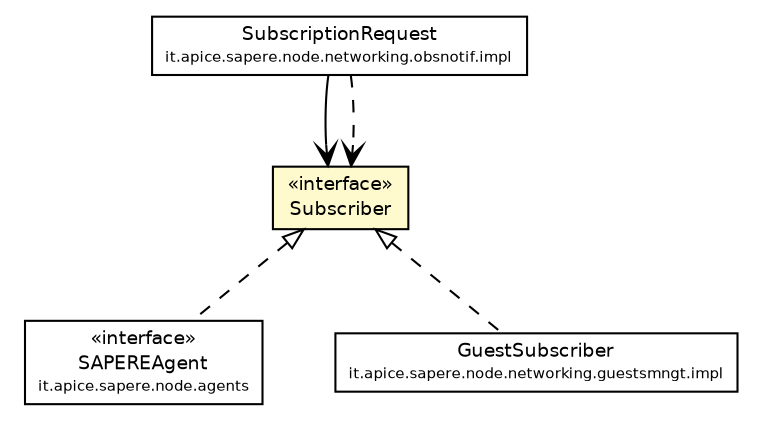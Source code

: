 #!/usr/local/bin/dot
#
# Class diagram 
# Generated by UmlGraph version 4.4 (http://www.spinellis.gr/sw/umlgraph)
#

digraph G {
	edge [fontname="Helvetica",fontsize=10,labelfontname="Helvetica",labelfontsize=10];
	node [fontname="Helvetica",fontsize=10,shape=plaintext];
	// it.apice.sapere.node.agents.SAPEREAgent
	c2711 [label=<<table border="0" cellborder="1" cellspacing="0" cellpadding="2" port="p" href="../../agents/SAPEREAgent.html">
		<tr><td><table border="0" cellspacing="0" cellpadding="1">
			<tr><td> &laquo;interface&raquo; </td></tr>
			<tr><td> SAPEREAgent </td></tr>
			<tr><td><font point-size="7.0"> it.apice.sapere.node.agents </font></td></tr>
		</table></td></tr>
		</table>>, fontname="Helvetica", fontcolor="black", fontsize=9.0];
	// it.apice.sapere.node.networking.guestsmngt.impl.GuestSubscriber
	c2730 [label=<<table border="0" cellborder="1" cellspacing="0" cellpadding="2" port="p" href="../guestsmngt/impl/GuestSubscriber.html">
		<tr><td><table border="0" cellspacing="0" cellpadding="1">
			<tr><td> GuestSubscriber </td></tr>
			<tr><td><font point-size="7.0"> it.apice.sapere.node.networking.guestsmngt.impl </font></td></tr>
		</table></td></tr>
		</table>>, fontname="Helvetica", fontcolor="black", fontsize=9.0];
	// it.apice.sapere.node.networking.impl.Subscriber
	c2734 [label=<<table border="0" cellborder="1" cellspacing="0" cellpadding="2" port="p" bgcolor="lemonChiffon" href="./Subscriber.html">
		<tr><td><table border="0" cellspacing="0" cellpadding="1">
			<tr><td> &laquo;interface&raquo; </td></tr>
			<tr><td> Subscriber </td></tr>
		</table></td></tr>
		</table>>, fontname="Helvetica", fontcolor="black", fontsize=9.0];
	// it.apice.sapere.node.networking.obsnotif.impl.SubscriptionRequest
	c2742 [label=<<table border="0" cellborder="1" cellspacing="0" cellpadding="2" port="p" href="../obsnotif/impl/SubscriptionRequest.html">
		<tr><td><table border="0" cellspacing="0" cellpadding="1">
			<tr><td> SubscriptionRequest </td></tr>
			<tr><td><font point-size="7.0"> it.apice.sapere.node.networking.obsnotif.impl </font></td></tr>
		</table></td></tr>
		</table>>, fontname="Helvetica", fontcolor="black", fontsize=9.0];
	//it.apice.sapere.node.agents.SAPEREAgent implements it.apice.sapere.node.networking.impl.Subscriber
	c2734:p -> c2711:p [dir=back,arrowtail=empty,style=dashed];
	//it.apice.sapere.node.networking.guestsmngt.impl.GuestSubscriber implements it.apice.sapere.node.networking.impl.Subscriber
	c2734:p -> c2730:p [dir=back,arrowtail=empty,style=dashed];
	// it.apice.sapere.node.networking.obsnotif.impl.SubscriptionRequest NAVASSOC it.apice.sapere.node.networking.impl.Subscriber
	c2742:p -> c2734:p [taillabel="", label="", headlabel="", fontname="Helvetica", fontcolor="black", fontsize=10.0, color="black", arrowhead=open];
	// it.apice.sapere.node.networking.obsnotif.impl.SubscriptionRequest DEPEND it.apice.sapere.node.networking.impl.Subscriber
	c2742:p -> c2734:p [taillabel="", label="", headlabel="", fontname="Helvetica", fontcolor="black", fontsize=10.0, color="black", arrowhead=open, style=dashed];
}

